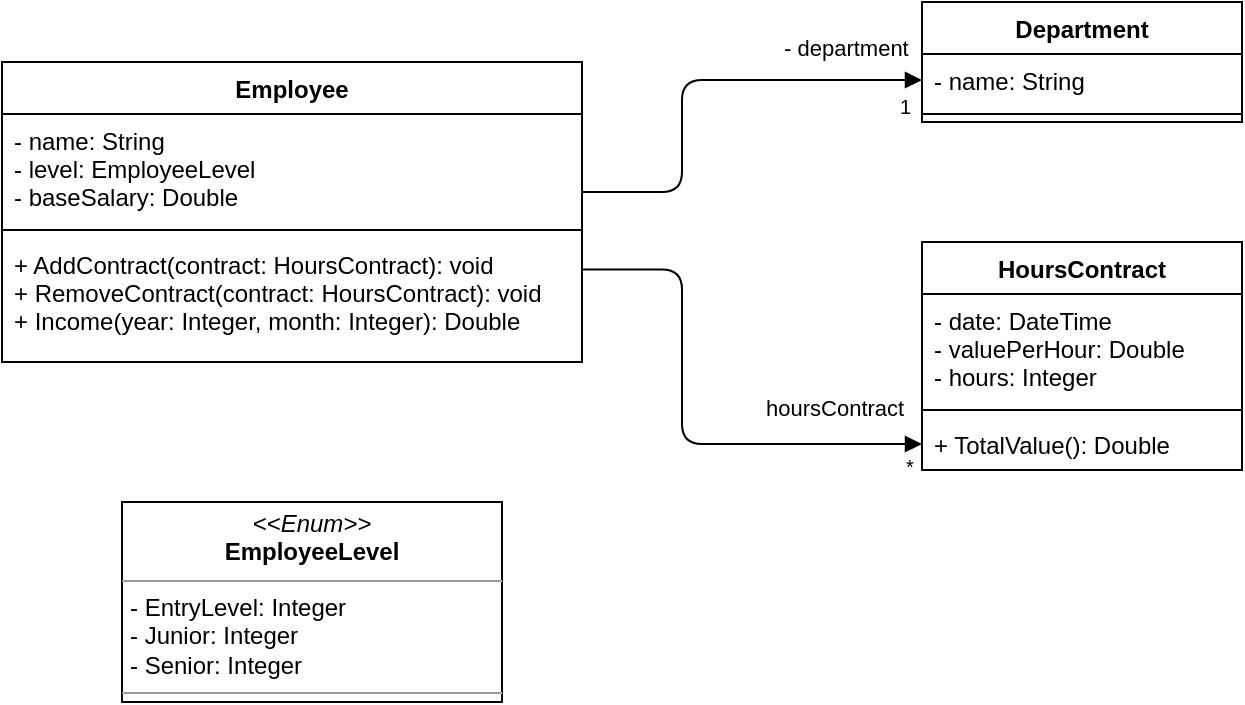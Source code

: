 <mxfile version="12.7.9" type="device"><diagram id="Z-YpYAqwtTzKGSuaJD2L" name="Page-1"><mxGraphModel dx="1038" dy="499" grid="1" gridSize="10" guides="1" tooltips="1" connect="1" arrows="1" fold="1" page="1" pageScale="1" pageWidth="827" pageHeight="1169" math="0" shadow="0"><root><mxCell id="0"/><mxCell id="1" parent="0"/><mxCell id="fBrz5_Ri2mgZdZ6jKO6z-6" value="Employee" style="swimlane;fontStyle=1;align=center;verticalAlign=top;childLayout=stackLayout;horizontal=1;startSize=26;horizontalStack=0;resizeParent=1;resizeParentMax=0;resizeLast=0;collapsible=1;marginBottom=0;" parent="1" vertex="1"><mxGeometry x="60" y="60" width="290" height="150" as="geometry"/></mxCell><mxCell id="fBrz5_Ri2mgZdZ6jKO6z-7" value="- name: String&#10;- level: EmployeeLevel&#10;- baseSalary: Double" style="text;strokeColor=none;fillColor=none;align=left;verticalAlign=top;spacingLeft=4;spacingRight=4;overflow=hidden;rotatable=0;points=[[0,0.5],[1,0.5]];portConstraint=eastwest;" parent="fBrz5_Ri2mgZdZ6jKO6z-6" vertex="1"><mxGeometry y="26" width="290" height="54" as="geometry"/></mxCell><mxCell id="fBrz5_Ri2mgZdZ6jKO6z-8" value="" style="line;strokeWidth=1;fillColor=none;align=left;verticalAlign=middle;spacingTop=-1;spacingLeft=3;spacingRight=3;rotatable=0;labelPosition=right;points=[];portConstraint=eastwest;" parent="fBrz5_Ri2mgZdZ6jKO6z-6" vertex="1"><mxGeometry y="80" width="290" height="8" as="geometry"/></mxCell><mxCell id="fBrz5_Ri2mgZdZ6jKO6z-9" value="+ AddContract(contract: HoursContract): void&#10;+ RemoveContract(contract: HoursContract): void&#10;+ Income(year: Integer, month: Integer): Double" style="text;strokeColor=none;fillColor=none;align=left;verticalAlign=top;spacingLeft=4;spacingRight=4;overflow=hidden;rotatable=0;points=[[0,0.5],[1,0.5]];portConstraint=eastwest;" parent="fBrz5_Ri2mgZdZ6jKO6z-6" vertex="1"><mxGeometry y="88" width="290" height="62" as="geometry"/></mxCell><mxCell id="fBrz5_Ri2mgZdZ6jKO6z-18" value="Department" style="swimlane;fontStyle=1;align=center;verticalAlign=top;childLayout=stackLayout;horizontal=1;startSize=26;horizontalStack=0;resizeParent=1;resizeParentMax=0;resizeLast=0;collapsible=1;marginBottom=0;" parent="1" vertex="1"><mxGeometry x="520" y="30" width="160" height="60" as="geometry"/></mxCell><mxCell id="fBrz5_Ri2mgZdZ6jKO6z-19" value="- name: String" style="text;strokeColor=none;fillColor=none;align=left;verticalAlign=top;spacingLeft=4;spacingRight=4;overflow=hidden;rotatable=0;points=[[0,0.5],[1,0.5]];portConstraint=eastwest;" parent="fBrz5_Ri2mgZdZ6jKO6z-18" vertex="1"><mxGeometry y="26" width="160" height="26" as="geometry"/></mxCell><mxCell id="fBrz5_Ri2mgZdZ6jKO6z-20" value="" style="line;strokeWidth=1;fillColor=none;align=left;verticalAlign=middle;spacingTop=-1;spacingLeft=3;spacingRight=3;rotatable=0;labelPosition=right;points=[];portConstraint=eastwest;" parent="fBrz5_Ri2mgZdZ6jKO6z-18" vertex="1"><mxGeometry y="52" width="160" height="8" as="geometry"/></mxCell><mxCell id="fBrz5_Ri2mgZdZ6jKO6z-22" value="HoursContract" style="swimlane;fontStyle=1;align=center;verticalAlign=top;childLayout=stackLayout;horizontal=1;startSize=26;horizontalStack=0;resizeParent=1;resizeParentMax=0;resizeLast=0;collapsible=1;marginBottom=0;" parent="1" vertex="1"><mxGeometry x="520" y="150" width="160" height="114" as="geometry"/></mxCell><mxCell id="fBrz5_Ri2mgZdZ6jKO6z-23" value="- date: DateTime&#10;- valuePerHour: Double&#10;- hours: Integer " style="text;strokeColor=none;fillColor=none;align=left;verticalAlign=top;spacingLeft=4;spacingRight=4;overflow=hidden;rotatable=0;points=[[0,0.5],[1,0.5]];portConstraint=eastwest;" parent="fBrz5_Ri2mgZdZ6jKO6z-22" vertex="1"><mxGeometry y="26" width="160" height="54" as="geometry"/></mxCell><mxCell id="fBrz5_Ri2mgZdZ6jKO6z-24" value="" style="line;strokeWidth=1;fillColor=none;align=left;verticalAlign=middle;spacingTop=-1;spacingLeft=3;spacingRight=3;rotatable=0;labelPosition=right;points=[];portConstraint=eastwest;" parent="fBrz5_Ri2mgZdZ6jKO6z-22" vertex="1"><mxGeometry y="80" width="160" height="8" as="geometry"/></mxCell><mxCell id="fBrz5_Ri2mgZdZ6jKO6z-25" value="+ TotalValue(): Double" style="text;strokeColor=none;fillColor=none;align=left;verticalAlign=top;spacingLeft=4;spacingRight=4;overflow=hidden;rotatable=0;points=[[0,0.5],[1,0.5]];portConstraint=eastwest;" parent="fBrz5_Ri2mgZdZ6jKO6z-22" vertex="1"><mxGeometry y="88" width="160" height="26" as="geometry"/></mxCell><mxCell id="fBrz5_Ri2mgZdZ6jKO6z-26" value="&lt;p style=&quot;margin: 0px ; margin-top: 4px ; text-align: center&quot;&gt;&lt;i&gt;&amp;lt;&amp;lt;Enum&amp;gt;&amp;gt;&lt;/i&gt;&lt;br&gt;&lt;b&gt;EmployeeLevel&lt;/b&gt;&lt;/p&gt;&lt;hr size=&quot;1&quot;&gt;&lt;p style=&quot;margin: 0px ; margin-left: 4px&quot;&gt;- EntryLevel: Integer&lt;br&gt;- Junior: Integer&lt;/p&gt;&lt;p style=&quot;margin: 0px ; margin-left: 4px&quot;&gt;- Senior: Integer&lt;/p&gt;&lt;hr size=&quot;1&quot;&gt;&lt;p style=&quot;margin: 0px ; margin-left: 4px&quot;&gt;&lt;br&gt;&lt;/p&gt;" style="verticalAlign=top;align=left;overflow=fill;fontSize=12;fontFamily=Helvetica;html=1;" parent="1" vertex="1"><mxGeometry x="120" y="280" width="190" height="100" as="geometry"/></mxCell><mxCell id="fBrz5_Ri2mgZdZ6jKO6z-27" value="- department" style="endArrow=block;endFill=1;html=1;edgeStyle=orthogonalEdgeStyle;align=left;verticalAlign=top;entryX=0;entryY=0.5;entryDx=0;entryDy=0;" parent="1" target="fBrz5_Ri2mgZdZ6jKO6z-19" edge="1"><mxGeometry x="0.37" y="29" relative="1" as="geometry"><mxPoint x="350" y="125" as="sourcePoint"/><mxPoint x="490" y="280" as="targetPoint"/><Array as="points"><mxPoint x="400" y="125"/><mxPoint x="400" y="69"/></Array><mxPoint as="offset"/></mxGeometry></mxCell><mxCell id="fBrz5_Ri2mgZdZ6jKO6z-28" value="1" style="resizable=0;html=1;align=left;verticalAlign=bottom;labelBackgroundColor=#ffffff;fontSize=10;" parent="fBrz5_Ri2mgZdZ6jKO6z-27" connectable="0" vertex="1"><mxGeometry x="-1" relative="1" as="geometry"><mxPoint x="156.81" y="-34.61" as="offset"/></mxGeometry></mxCell><mxCell id="fBrz5_Ri2mgZdZ6jKO6z-31" value="hoursContract" style="endArrow=block;endFill=1;html=1;edgeStyle=orthogonalEdgeStyle;align=left;verticalAlign=top;exitX=1;exitY=0.255;exitDx=0;exitDy=0;exitPerimeter=0;entryX=0;entryY=0.5;entryDx=0;entryDy=0;" parent="1" source="fBrz5_Ri2mgZdZ6jKO6z-9" target="fBrz5_Ri2mgZdZ6jKO6z-25" edge="1"><mxGeometry x="0.378" y="31" relative="1" as="geometry"><mxPoint x="530" y="79" as="sourcePoint"/><mxPoint x="440" y="280" as="targetPoint"/><mxPoint as="offset"/><Array as="points"><mxPoint x="400" y="164"/><mxPoint x="400" y="251"/></Array></mxGeometry></mxCell><mxCell id="fBrz5_Ri2mgZdZ6jKO6z-32" value="*" style="resizable=0;html=1;align=left;verticalAlign=bottom;labelBackgroundColor=#ffffff;fontSize=10;" parent="fBrz5_Ri2mgZdZ6jKO6z-31" connectable="0" vertex="1"><mxGeometry x="-1" relative="1" as="geometry"><mxPoint x="160" y="106.19" as="offset"/></mxGeometry></mxCell></root></mxGraphModel></diagram></mxfile>